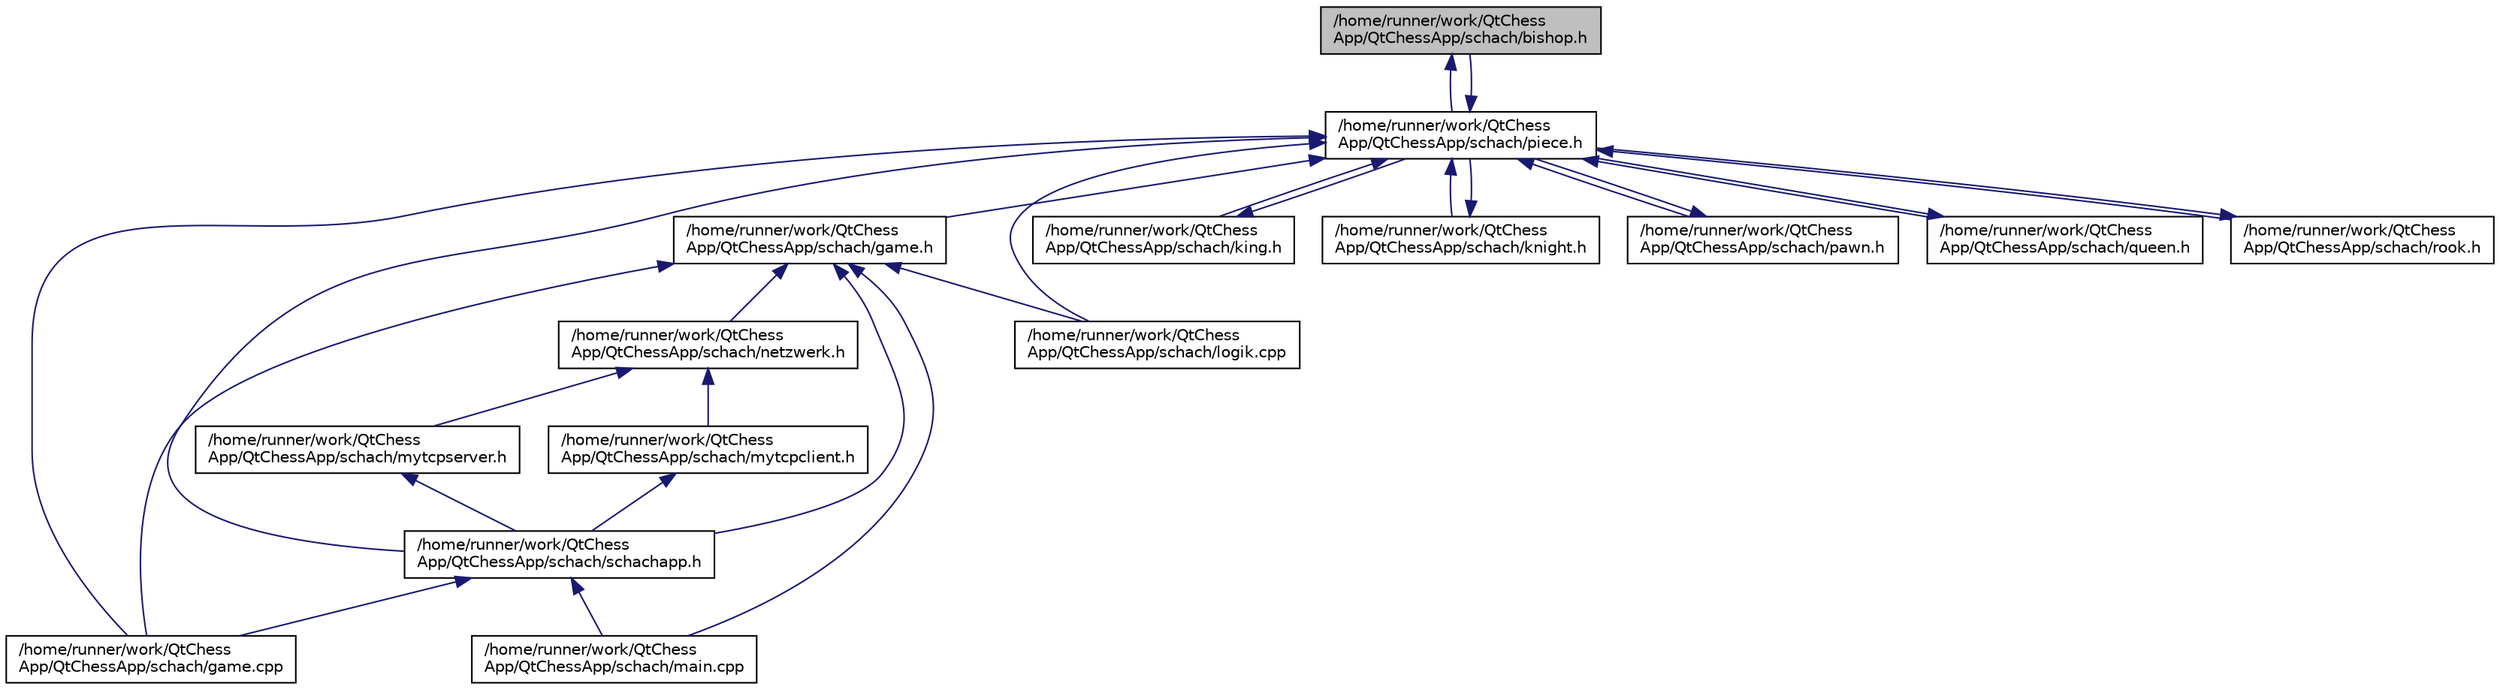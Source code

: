 digraph "/home/runner/work/QtChessApp/QtChessApp/schach/bishop.h"
{
 // LATEX_PDF_SIZE
  edge [fontname="Helvetica",fontsize="10",labelfontname="Helvetica",labelfontsize="10"];
  node [fontname="Helvetica",fontsize="10",shape=record];
  Node1 [label="/home/runner/work/QtChess\lApp/QtChessApp/schach/bishop.h",height=0.2,width=0.4,color="black", fillcolor="grey75", style="filled", fontcolor="black",tooltip="This file contains the implementation of the bishop class, representing a bishop in chess."];
  Node1 -> Node2 [dir="back",color="midnightblue",fontsize="10",style="solid",fontname="Helvetica"];
  Node2 [label="/home/runner/work/QtChess\lApp/QtChessApp/schach/piece.h",height=0.2,width=0.4,color="black", fillcolor="white", style="filled",URL="$piece_8h.html",tooltip="This file contains the declaration of the piece class and its derived classes representing chess piec..."];
  Node2 -> Node1 [dir="back",color="midnightblue",fontsize="10",style="solid",fontname="Helvetica"];
  Node2 -> Node3 [dir="back",color="midnightblue",fontsize="10",style="solid",fontname="Helvetica"];
  Node3 [label="/home/runner/work/QtChess\lApp/QtChessApp/schach/game.cpp",height=0.2,width=0.4,color="black", fillcolor="white", style="filled",URL="$game_8cpp.html",tooltip="This file contains the implementation of the game class which manages the chessboard and some game lo..."];
  Node2 -> Node4 [dir="back",color="midnightblue",fontsize="10",style="solid",fontname="Helvetica"];
  Node4 [label="/home/runner/work/QtChess\lApp/QtChessApp/schach/game.h",height=0.2,width=0.4,color="black", fillcolor="white", style="filled",URL="$game_8h.html",tooltip="This file contains the declaration of the Game class which manages the chessboard and game logic."];
  Node4 -> Node3 [dir="back",color="midnightblue",fontsize="10",style="solid",fontname="Helvetica"];
  Node4 -> Node5 [dir="back",color="midnightblue",fontsize="10",style="solid",fontname="Helvetica"];
  Node5 [label="/home/runner/work/QtChess\lApp/QtChessApp/schach/logik.cpp",height=0.2,width=0.4,color="black", fillcolor="white", style="filled",URL="$logik_8cpp.html",tooltip="Implements the game logik."];
  Node4 -> Node6 [dir="back",color="midnightblue",fontsize="10",style="solid",fontname="Helvetica"];
  Node6 [label="/home/runner/work/QtChess\lApp/QtChessApp/schach/main.cpp",height=0.2,width=0.4,color="black", fillcolor="white", style="filled",URL="$main_8cpp.html",tooltip="This file contains the main function for the chess programm."];
  Node4 -> Node7 [dir="back",color="midnightblue",fontsize="10",style="solid",fontname="Helvetica"];
  Node7 [label="/home/runner/work/QtChess\lApp/QtChessApp/schach/netzwerk.h",height=0.2,width=0.4,color="black", fillcolor="white", style="filled",URL="$netzwerk_8h.html",tooltip="This file contains the declaration of the Netzwerk class, which manages network communication."];
  Node7 -> Node8 [dir="back",color="midnightblue",fontsize="10",style="solid",fontname="Helvetica"];
  Node8 [label="/home/runner/work/QtChess\lApp/QtChessApp/schach/mytcpclient.h",height=0.2,width=0.4,color="black", fillcolor="white", style="filled",URL="$mytcpclient_8h.html",tooltip="This file contains the declaration of the client class."];
  Node8 -> Node9 [dir="back",color="midnightblue",fontsize="10",style="solid",fontname="Helvetica"];
  Node9 [label="/home/runner/work/QtChess\lApp/QtChessApp/schach/schachapp.h",height=0.2,width=0.4,color="black", fillcolor="white", style="filled",URL="$schachapp_8h.html",tooltip="This file contains the declaration of the schachapp class, which manages the gui and user interaction..."];
  Node9 -> Node3 [dir="back",color="midnightblue",fontsize="10",style="solid",fontname="Helvetica"];
  Node9 -> Node6 [dir="back",color="midnightblue",fontsize="10",style="solid",fontname="Helvetica"];
  Node7 -> Node10 [dir="back",color="midnightblue",fontsize="10",style="solid",fontname="Helvetica"];
  Node10 [label="/home/runner/work/QtChess\lApp/QtChessApp/schach/mytcpserver.h",height=0.2,width=0.4,color="black", fillcolor="white", style="filled",URL="$mytcpserver_8h.html",tooltip="This file contains the declaration of the server class."];
  Node10 -> Node9 [dir="back",color="midnightblue",fontsize="10",style="solid",fontname="Helvetica"];
  Node4 -> Node9 [dir="back",color="midnightblue",fontsize="10",style="solid",fontname="Helvetica"];
  Node2 -> Node11 [dir="back",color="midnightblue",fontsize="10",style="solid",fontname="Helvetica"];
  Node11 [label="/home/runner/work/QtChess\lApp/QtChessApp/schach/king.h",height=0.2,width=0.4,color="black", fillcolor="white", style="filled",URL="$king_8h.html",tooltip="This file contains the implementation of the king class, representing a king in chess."];
  Node11 -> Node2 [dir="back",color="midnightblue",fontsize="10",style="solid",fontname="Helvetica"];
  Node2 -> Node12 [dir="back",color="midnightblue",fontsize="10",style="solid",fontname="Helvetica"];
  Node12 [label="/home/runner/work/QtChess\lApp/QtChessApp/schach/knight.h",height=0.2,width=0.4,color="black", fillcolor="white", style="filled",URL="$knight_8h.html",tooltip="This file contains the implementation of the knight class, representing a knight in chess."];
  Node12 -> Node2 [dir="back",color="midnightblue",fontsize="10",style="solid",fontname="Helvetica"];
  Node2 -> Node5 [dir="back",color="midnightblue",fontsize="10",style="solid",fontname="Helvetica"];
  Node2 -> Node13 [dir="back",color="midnightblue",fontsize="10",style="solid",fontname="Helvetica"];
  Node13 [label="/home/runner/work/QtChess\lApp/QtChessApp/schach/pawn.h",height=0.2,width=0.4,color="black", fillcolor="white", style="filled",URL="$pawn_8h.html",tooltip="This file contains the implementation of the pawn class, representing a pawn in chess."];
  Node13 -> Node2 [dir="back",color="midnightblue",fontsize="10",style="solid",fontname="Helvetica"];
  Node2 -> Node14 [dir="back",color="midnightblue",fontsize="10",style="solid",fontname="Helvetica"];
  Node14 [label="/home/runner/work/QtChess\lApp/QtChessApp/schach/queen.h",height=0.2,width=0.4,color="black", fillcolor="white", style="filled",URL="$queen_8h.html",tooltip="This file contains the implementation of the queen class, representing a queen in chess."];
  Node14 -> Node2 [dir="back",color="midnightblue",fontsize="10",style="solid",fontname="Helvetica"];
  Node2 -> Node15 [dir="back",color="midnightblue",fontsize="10",style="solid",fontname="Helvetica"];
  Node15 [label="/home/runner/work/QtChess\lApp/QtChessApp/schach/rook.h",height=0.2,width=0.4,color="black", fillcolor="white", style="filled",URL="$rook_8h.html",tooltip="This file contains the implementation of the rook class, representing a rook in chess."];
  Node15 -> Node2 [dir="back",color="midnightblue",fontsize="10",style="solid",fontname="Helvetica"];
  Node2 -> Node9 [dir="back",color="midnightblue",fontsize="10",style="solid",fontname="Helvetica"];
}
